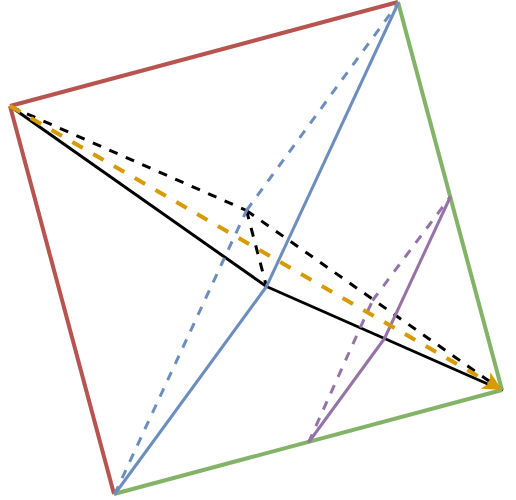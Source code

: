 <mxfile version="26.0.10">
  <diagram name="第 1 页" id="aBhaQiYXn4jUKXJwocdO">
    <mxGraphModel dx="443" dy="720" grid="1" gridSize="10" guides="1" tooltips="1" connect="1" arrows="1" fold="1" page="1" pageScale="1" pageWidth="1169" pageHeight="827" math="0" shadow="0">
      <root>
        <mxCell id="0" />
        <mxCell id="1" parent="0" />
        <mxCell id="iXTf0M0M9sNiWv3CrGNs-22" value="" style="group;rotation=345;" parent="1" vertex="1" connectable="0">
          <mxGeometry x="120" y="280" width="200" height="200" as="geometry" />
        </mxCell>
        <mxCell id="iXTf0M0M9sNiWv3CrGNs-16" style="rounded=0;orthogonalLoop=1;jettySize=auto;html=1;strokeWidth=1.5;endArrow=none;startFill=0;fillColor=#dae8fc;strokeColor=#000000;dashed=1;" parent="iXTf0M0M9sNiWv3CrGNs-22" edge="1">
          <mxGeometry relative="1" as="geometry">
            <mxPoint x="95" y="81" as="sourcePoint" />
            <mxPoint x="105" y="119" as="targetPoint" />
          </mxGeometry>
        </mxCell>
        <mxCell id="iXTf0M0M9sNiWv3CrGNs-15" style="rounded=0;orthogonalLoop=1;jettySize=auto;html=1;strokeWidth=1.5;endArrow=none;startFill=0;fillColor=#dae8fc;strokeColor=#000000;" parent="iXTf0M0M9sNiWv3CrGNs-22" edge="1">
          <mxGeometry relative="1" as="geometry">
            <mxPoint x="223" y="171" as="sourcePoint" />
            <mxPoint x="105" y="119" as="targetPoint" />
          </mxGeometry>
        </mxCell>
        <mxCell id="iXTf0M0M9sNiWv3CrGNs-13" style="rounded=0;orthogonalLoop=1;jettySize=auto;html=1;strokeWidth=1.5;endArrow=none;startFill=0;fillColor=#dae8fc;strokeColor=#000000;dashed=1;" parent="iXTf0M0M9sNiWv3CrGNs-22" edge="1">
          <mxGeometry relative="1" as="geometry">
            <mxPoint x="95" y="81" as="sourcePoint" />
            <mxPoint x="223" y="171" as="targetPoint" />
          </mxGeometry>
        </mxCell>
        <mxCell id="iXTf0M0M9sNiWv3CrGNs-12" style="rounded=0;orthogonalLoop=1;jettySize=auto;html=1;strokeWidth=1.5;endArrow=none;startFill=0;fillColor=#dae8fc;strokeColor=#000000;dashed=1;" parent="iXTf0M0M9sNiWv3CrGNs-22" edge="1">
          <mxGeometry relative="1" as="geometry">
            <mxPoint x="-23" y="29" as="sourcePoint" />
            <mxPoint x="95" y="81" as="targetPoint" />
          </mxGeometry>
        </mxCell>
        <mxCell id="iXTf0M0M9sNiWv3CrGNs-14" style="rounded=0;orthogonalLoop=1;jettySize=auto;html=1;strokeWidth=1.5;endArrow=none;startFill=0;fillColor=#dae8fc;strokeColor=#000000;" parent="iXTf0M0M9sNiWv3CrGNs-22" edge="1">
          <mxGeometry relative="1" as="geometry">
            <mxPoint x="105" y="119" as="sourcePoint" />
            <mxPoint x="-23" y="29" as="targetPoint" />
          </mxGeometry>
        </mxCell>
        <mxCell id="iXTf0M0M9sNiWv3CrGNs-4" style="rounded=0;orthogonalLoop=1;jettySize=auto;html=1;strokeWidth=2;endArrow=none;startFill=0;fillColor=#f8cecc;strokeColor=#b85450;" parent="iXTf0M0M9sNiWv3CrGNs-22" edge="1">
          <mxGeometry relative="1" as="geometry">
            <mxPoint x="-23" y="29" as="sourcePoint" />
            <mxPoint x="171" y="-23" as="targetPoint" />
          </mxGeometry>
        </mxCell>
        <mxCell id="iXTf0M0M9sNiWv3CrGNs-5" style="rounded=0;orthogonalLoop=1;jettySize=auto;html=1;strokeWidth=2;endArrow=none;startFill=0;fillColor=#f8cecc;strokeColor=#b85450;" parent="iXTf0M0M9sNiWv3CrGNs-22" edge="1">
          <mxGeometry relative="1" as="geometry">
            <mxPoint x="-23" y="29" as="sourcePoint" />
            <mxPoint x="29" y="223" as="targetPoint" />
          </mxGeometry>
        </mxCell>
        <mxCell id="iXTf0M0M9sNiWv3CrGNs-6" style="rounded=0;orthogonalLoop=1;jettySize=auto;html=1;strokeWidth=2;endArrow=none;startFill=0;fillColor=#d5e8d4;strokeColor=#82b366;" parent="iXTf0M0M9sNiWv3CrGNs-22" edge="1">
          <mxGeometry relative="1" as="geometry">
            <mxPoint x="171" y="-23" as="sourcePoint" />
            <mxPoint x="223" y="171" as="targetPoint" />
          </mxGeometry>
        </mxCell>
        <mxCell id="iXTf0M0M9sNiWv3CrGNs-7" style="rounded=0;orthogonalLoop=1;jettySize=auto;html=1;strokeWidth=2;endArrow=none;startFill=0;fillColor=#d5e8d4;strokeColor=#82b366;" parent="iXTf0M0M9sNiWv3CrGNs-22" edge="1">
          <mxGeometry relative="1" as="geometry">
            <mxPoint x="29" y="223" as="sourcePoint" />
            <mxPoint x="223" y="171" as="targetPoint" />
          </mxGeometry>
        </mxCell>
        <mxCell id="iXTf0M0M9sNiWv3CrGNs-8" style="rounded=0;orthogonalLoop=1;jettySize=auto;html=1;strokeWidth=1.5;endArrow=none;startFill=0;fillColor=#dae8fc;strokeColor=#6c8ebf;dashed=1;" parent="iXTf0M0M9sNiWv3CrGNs-22" edge="1">
          <mxGeometry relative="1" as="geometry">
            <mxPoint x="29" y="223" as="sourcePoint" />
            <mxPoint x="95" y="81" as="targetPoint" />
          </mxGeometry>
        </mxCell>
        <mxCell id="iXTf0M0M9sNiWv3CrGNs-9" style="rounded=0;orthogonalLoop=1;jettySize=auto;html=1;strokeWidth=1.5;endArrow=none;startFill=0;fillColor=#dae8fc;strokeColor=#6c8ebf;" parent="iXTf0M0M9sNiWv3CrGNs-22" edge="1">
          <mxGeometry relative="1" as="geometry">
            <mxPoint x="29" y="223" as="sourcePoint" />
            <mxPoint x="105" y="119" as="targetPoint" />
          </mxGeometry>
        </mxCell>
        <mxCell id="iXTf0M0M9sNiWv3CrGNs-10" style="rounded=0;orthogonalLoop=1;jettySize=auto;html=1;strokeWidth=1.5;endArrow=none;startFill=0;fillColor=#dae8fc;strokeColor=#6c8ebf;" parent="iXTf0M0M9sNiWv3CrGNs-22" edge="1">
          <mxGeometry relative="1" as="geometry">
            <mxPoint x="105" y="119" as="sourcePoint" />
            <mxPoint x="171" y="-23" as="targetPoint" />
          </mxGeometry>
        </mxCell>
        <mxCell id="iXTf0M0M9sNiWv3CrGNs-11" style="rounded=0;orthogonalLoop=1;jettySize=auto;html=1;strokeWidth=1.5;endArrow=none;startFill=0;fillColor=#dae8fc;strokeColor=#6c8ebf;dashed=1;" parent="iXTf0M0M9sNiWv3CrGNs-22" edge="1">
          <mxGeometry relative="1" as="geometry">
            <mxPoint x="95" y="81" as="sourcePoint" />
            <mxPoint x="171" y="-23" as="targetPoint" />
          </mxGeometry>
        </mxCell>
        <mxCell id="iXTf0M0M9sNiWv3CrGNs-18" style="rounded=0;orthogonalLoop=1;jettySize=auto;html=1;strokeWidth=1.5;endArrow=none;startFill=0;fillColor=#e1d5e7;strokeColor=#9673a6;dashed=1;" parent="iXTf0M0M9sNiWv3CrGNs-22" edge="1">
          <mxGeometry relative="1" as="geometry">
            <mxPoint x="126" y="197" as="sourcePoint" />
            <mxPoint x="158" y="126" as="targetPoint" />
          </mxGeometry>
        </mxCell>
        <mxCell id="iXTf0M0M9sNiWv3CrGNs-19" style="rounded=0;orthogonalLoop=1;jettySize=auto;html=1;strokeWidth=1.5;endArrow=none;startFill=0;fillColor=#e1d5e7;strokeColor=#9673a6;" parent="iXTf0M0M9sNiWv3CrGNs-22" edge="1">
          <mxGeometry relative="1" as="geometry">
            <mxPoint x="126" y="197" as="sourcePoint" />
            <mxPoint x="164" y="145" as="targetPoint" />
          </mxGeometry>
        </mxCell>
        <mxCell id="iXTf0M0M9sNiWv3CrGNs-20" style="rounded=0;orthogonalLoop=1;jettySize=auto;html=1;strokeWidth=1.5;endArrow=none;startFill=0;fillColor=#e1d5e7;strokeColor=#9673a6;" parent="iXTf0M0M9sNiWv3CrGNs-22" edge="1">
          <mxGeometry relative="1" as="geometry">
            <mxPoint x="164" y="145" as="sourcePoint" />
            <mxPoint x="197" y="74" as="targetPoint" />
          </mxGeometry>
        </mxCell>
        <mxCell id="iXTf0M0M9sNiWv3CrGNs-21" style="rounded=0;orthogonalLoop=1;jettySize=auto;html=1;strokeWidth=1.5;endArrow=none;startFill=0;fillColor=#e1d5e7;strokeColor=#9673a6;dashed=1;" parent="iXTf0M0M9sNiWv3CrGNs-22" edge="1">
          <mxGeometry relative="1" as="geometry">
            <mxPoint x="158" y="126" as="sourcePoint" />
            <mxPoint x="197" y="74" as="targetPoint" />
          </mxGeometry>
        </mxCell>
        <mxCell id="iXTf0M0M9sNiWv3CrGNs-2" style="rounded=0;orthogonalLoop=1;jettySize=auto;html=1;exitX=0;exitY=0;exitDx=0;exitDy=0;entryX=1;entryY=1;entryDx=0;entryDy=0;strokeWidth=2;fillColor=#ffe6cc;strokeColor=#d79b00;dashed=1;endSize=3;" parent="iXTf0M0M9sNiWv3CrGNs-22" edge="1">
          <mxGeometry relative="1" as="geometry">
            <mxPoint x="-23" y="29" as="sourcePoint" />
            <mxPoint x="223" y="171" as="targetPoint" />
          </mxGeometry>
        </mxCell>
      </root>
    </mxGraphModel>
  </diagram>
</mxfile>
